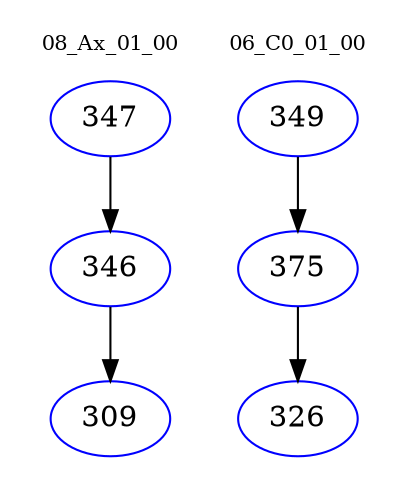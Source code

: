 digraph{
subgraph cluster_0 {
color = white
label = "08_Ax_01_00";
fontsize=10;
T0_347 [label="347", color="blue"]
T0_347 -> T0_346 [color="black"]
T0_346 [label="346", color="blue"]
T0_346 -> T0_309 [color="black"]
T0_309 [label="309", color="blue"]
}
subgraph cluster_1 {
color = white
label = "06_C0_01_00";
fontsize=10;
T1_349 [label="349", color="blue"]
T1_349 -> T1_375 [color="black"]
T1_375 [label="375", color="blue"]
T1_375 -> T1_326 [color="black"]
T1_326 [label="326", color="blue"]
}
}
